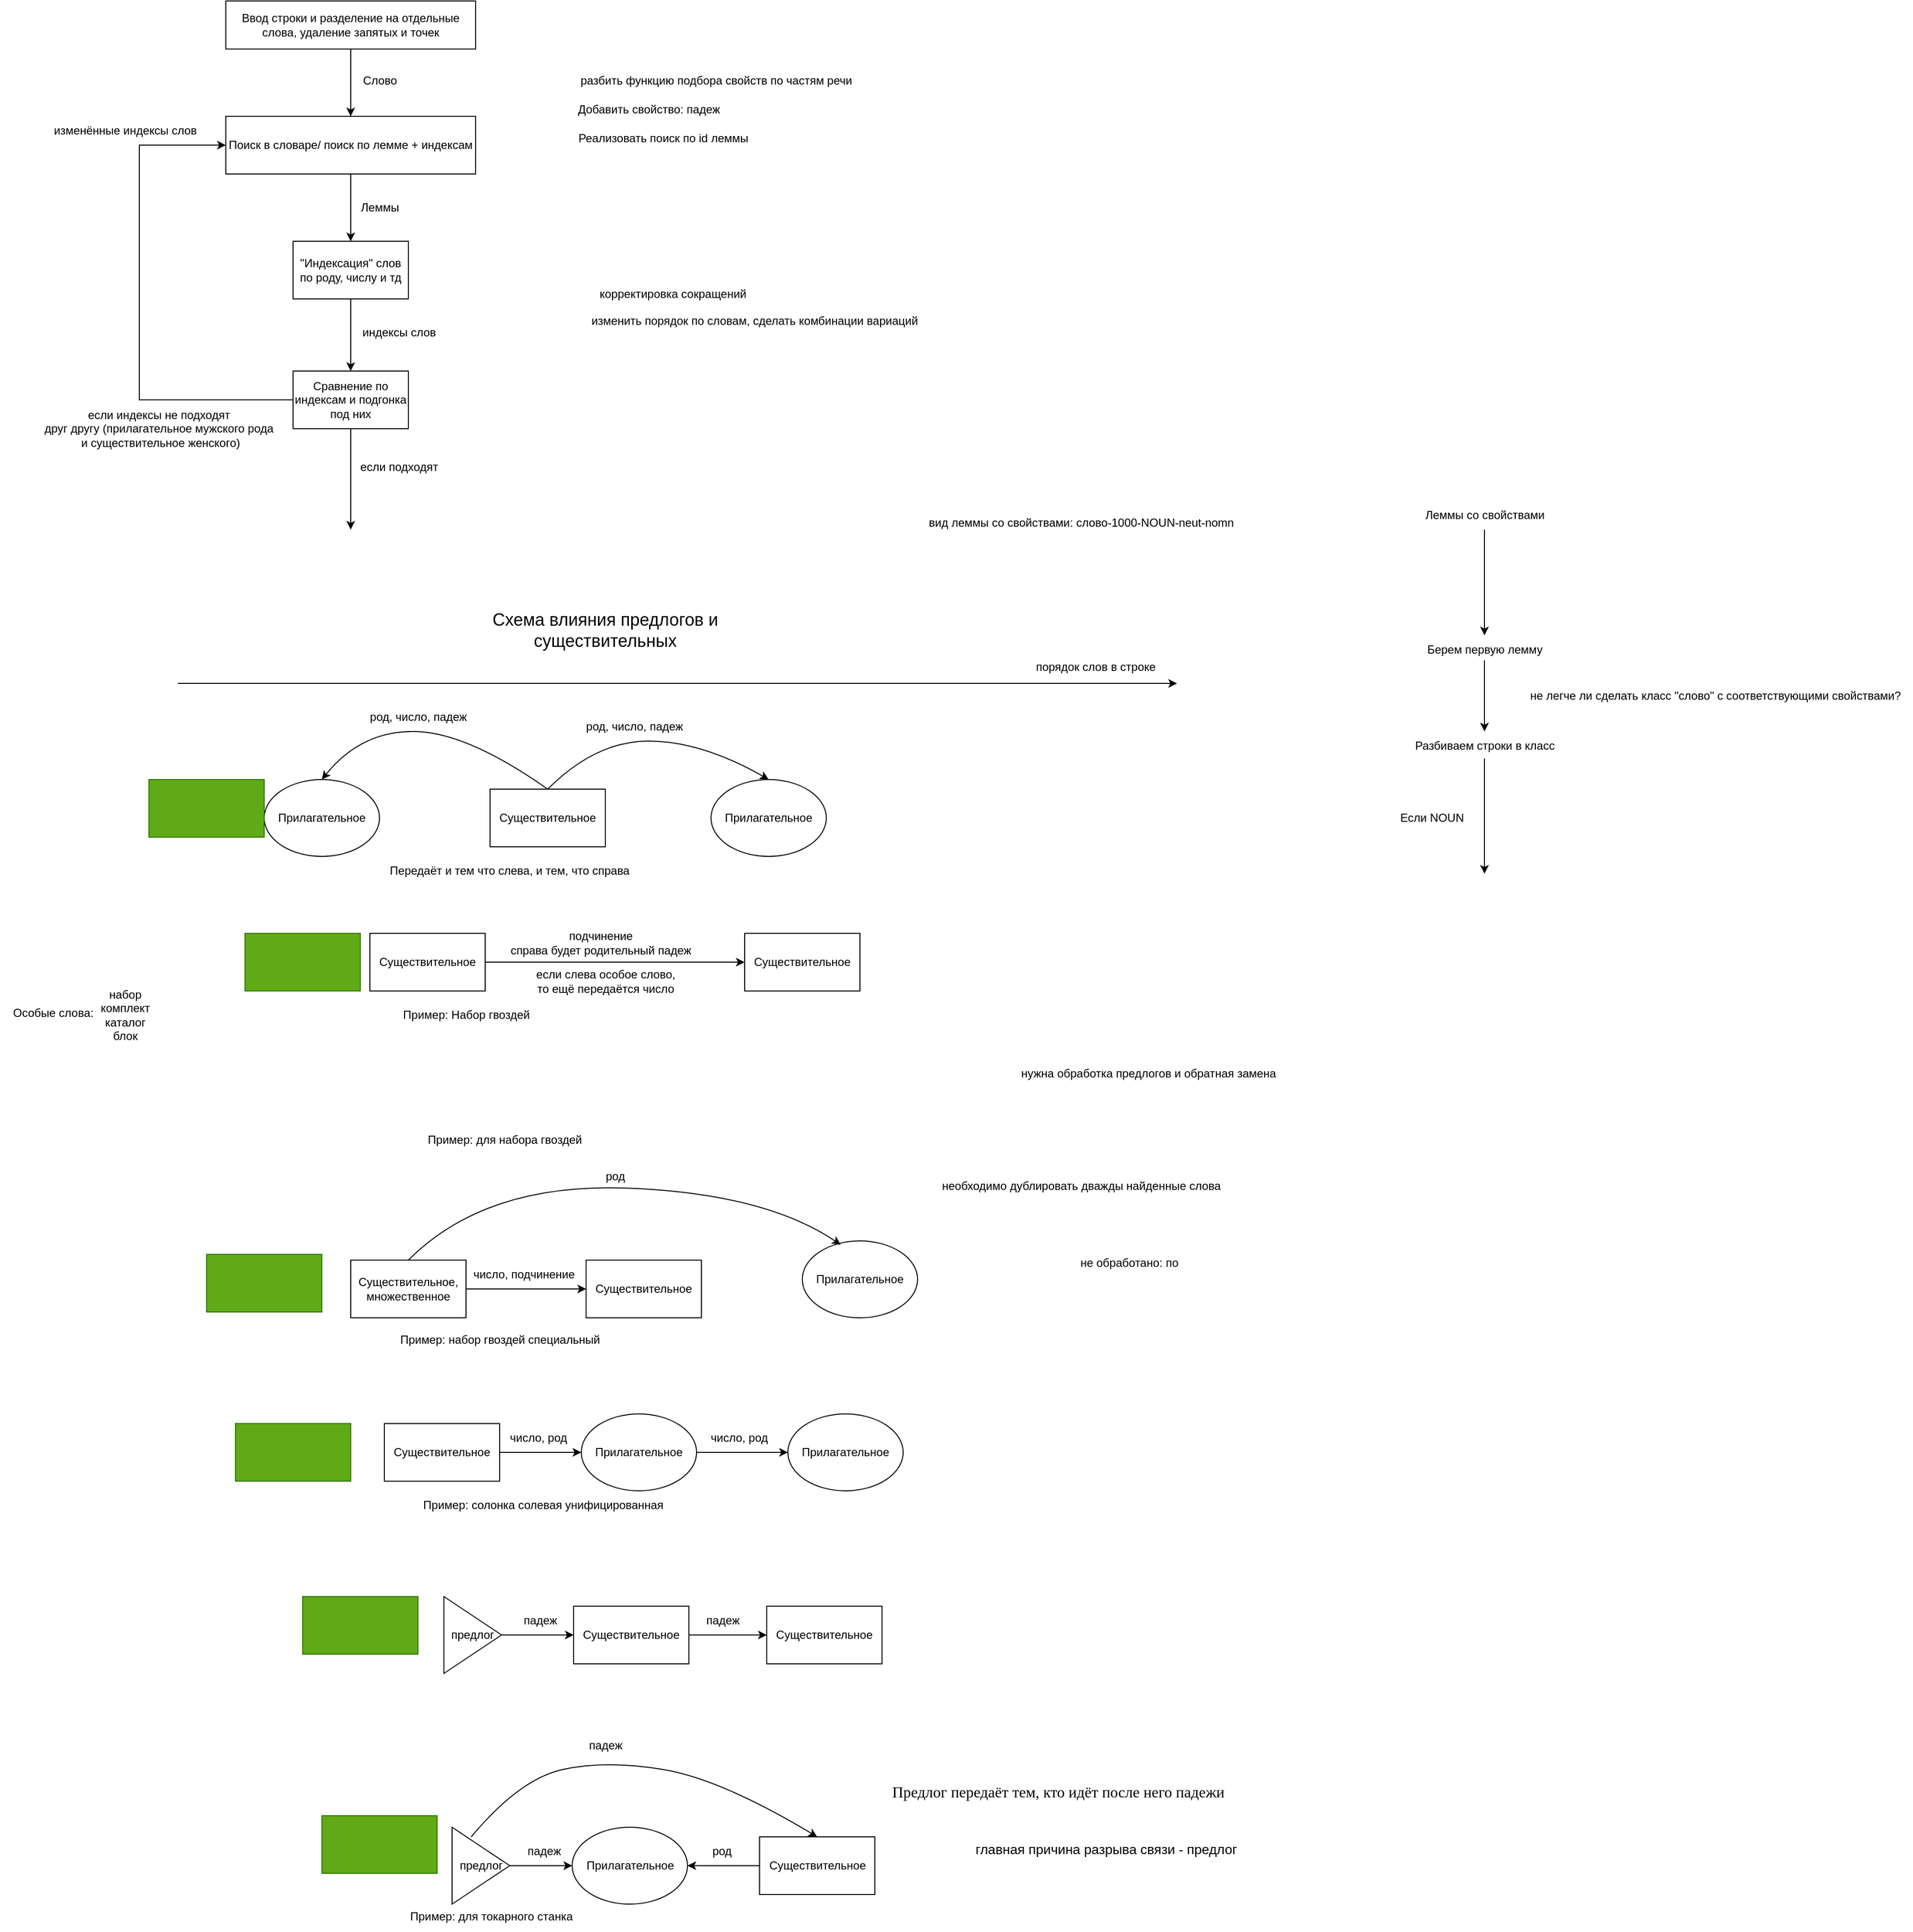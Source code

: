 <mxfile version="27.1.4">
  <diagram name="Страница — 1" id="jLnOedMRefn1-FSvZcaY">
    <mxGraphModel dx="1426" dy="785" grid="1" gridSize="10" guides="1" tooltips="1" connect="1" arrows="1" fold="1" page="1" pageScale="1" pageWidth="827" pageHeight="1169" math="0" shadow="0">
      <root>
        <mxCell id="0" />
        <mxCell id="1" parent="0" />
        <mxCell id="tPMKSkmJaqnPC8uWyhRr-2" style="edgeStyle=orthogonalEdgeStyle;rounded=0;orthogonalLoop=1;jettySize=auto;html=1;entryX=0.5;entryY=0;entryDx=0;entryDy=0;" parent="1" source="tPMKSkmJaqnPC8uWyhRr-1" target="tPMKSkmJaqnPC8uWyhRr-3" edge="1">
          <mxGeometry relative="1" as="geometry">
            <mxPoint x="370" y="310" as="targetPoint" />
          </mxGeometry>
        </mxCell>
        <mxCell id="tPMKSkmJaqnPC8uWyhRr-1" value="Ввод строки и разделение на отдельные слова, удаление запятых и точек" style="rounded=0;whiteSpace=wrap;html=1;" parent="1" vertex="1">
          <mxGeometry x="240" y="170" width="260" height="50" as="geometry" />
        </mxCell>
        <mxCell id="tPMKSkmJaqnPC8uWyhRr-5" style="edgeStyle=orthogonalEdgeStyle;rounded=0;orthogonalLoop=1;jettySize=auto;html=1;" parent="1" source="tPMKSkmJaqnPC8uWyhRr-3" target="tPMKSkmJaqnPC8uWyhRr-4" edge="1">
          <mxGeometry relative="1" as="geometry" />
        </mxCell>
        <mxCell id="tPMKSkmJaqnPC8uWyhRr-3" value="Поиск в словаре/ поиск по лемме + индексам" style="rounded=0;whiteSpace=wrap;html=1;" parent="1" vertex="1">
          <mxGeometry x="240" y="290" width="260" height="60" as="geometry" />
        </mxCell>
        <mxCell id="tPMKSkmJaqnPC8uWyhRr-9" style="edgeStyle=orthogonalEdgeStyle;rounded=0;orthogonalLoop=1;jettySize=auto;html=1;entryX=0.5;entryY=0;entryDx=0;entryDy=0;" parent="1" source="tPMKSkmJaqnPC8uWyhRr-4" target="tPMKSkmJaqnPC8uWyhRr-8" edge="1">
          <mxGeometry relative="1" as="geometry" />
        </mxCell>
        <mxCell id="tPMKSkmJaqnPC8uWyhRr-4" value="&quot;Индексация&quot; слов по роду, числу и тд" style="rounded=0;whiteSpace=wrap;html=1;" parent="1" vertex="1">
          <mxGeometry x="310" y="420" width="120" height="60" as="geometry" />
        </mxCell>
        <mxCell id="tPMKSkmJaqnPC8uWyhRr-6" value="Слово" style="text;html=1;align=center;verticalAlign=middle;resizable=0;points=[];autosize=1;strokeColor=none;fillColor=none;" parent="1" vertex="1">
          <mxGeometry x="370" y="238" width="60" height="30" as="geometry" />
        </mxCell>
        <mxCell id="tPMKSkmJaqnPC8uWyhRr-7" value="Леммы" style="text;html=1;align=center;verticalAlign=middle;resizable=0;points=[];autosize=1;strokeColor=none;fillColor=none;" parent="1" vertex="1">
          <mxGeometry x="370" y="370" width="60" height="30" as="geometry" />
        </mxCell>
        <mxCell id="tPMKSkmJaqnPC8uWyhRr-10" style="edgeStyle=orthogonalEdgeStyle;rounded=0;orthogonalLoop=1;jettySize=auto;html=1;entryX=0;entryY=0.5;entryDx=0;entryDy=0;" parent="1" source="tPMKSkmJaqnPC8uWyhRr-8" target="tPMKSkmJaqnPC8uWyhRr-3" edge="1">
          <mxGeometry relative="1" as="geometry">
            <Array as="points">
              <mxPoint x="150" y="585" />
              <mxPoint x="150" y="320" />
            </Array>
          </mxGeometry>
        </mxCell>
        <mxCell id="iwDVzfNXNj2g2RUYvlDA-2" style="edgeStyle=orthogonalEdgeStyle;rounded=0;orthogonalLoop=1;jettySize=auto;html=1;" parent="1" source="tPMKSkmJaqnPC8uWyhRr-8" edge="1">
          <mxGeometry relative="1" as="geometry">
            <mxPoint x="370" y="720" as="targetPoint" />
          </mxGeometry>
        </mxCell>
        <mxCell id="tPMKSkmJaqnPC8uWyhRr-8" value="Сравнение по индексам и подгонка под них" style="rounded=0;whiteSpace=wrap;html=1;" parent="1" vertex="1">
          <mxGeometry x="310" y="555" width="120" height="60" as="geometry" />
        </mxCell>
        <mxCell id="tPMKSkmJaqnPC8uWyhRr-11" value="индексы слов" style="text;html=1;align=center;verticalAlign=middle;resizable=0;points=[];autosize=1;strokeColor=none;fillColor=none;" parent="1" vertex="1">
          <mxGeometry x="370" y="500" width="100" height="30" as="geometry" />
        </mxCell>
        <mxCell id="tPMKSkmJaqnPC8uWyhRr-12" value="изменённые индексы слов" style="text;html=1;align=center;verticalAlign=middle;resizable=0;points=[];autosize=1;strokeColor=none;fillColor=none;" parent="1" vertex="1">
          <mxGeometry x="50" y="290" width="170" height="30" as="geometry" />
        </mxCell>
        <mxCell id="iwDVzfNXNj2g2RUYvlDA-1" value="если индексы не подходят &lt;br&gt;друг другу (прилагательное мужского рода&lt;br&gt;&amp;nbsp;и существительное женского)" style="text;html=1;align=center;verticalAlign=middle;resizable=0;points=[];autosize=1;strokeColor=none;fillColor=none;" parent="1" vertex="1">
          <mxGeometry x="40" y="585" width="260" height="60" as="geometry" />
        </mxCell>
        <mxCell id="iwDVzfNXNj2g2RUYvlDA-3" value="если подходят" style="text;html=1;align=center;verticalAlign=middle;resizable=0;points=[];autosize=1;strokeColor=none;fillColor=none;" parent="1" vertex="1">
          <mxGeometry x="370" y="640" width="100" height="30" as="geometry" />
        </mxCell>
        <mxCell id="yrZKxFpwJ9V6xFAHWGAz-1" value="изменить порядок по словам, сделать комбинации вариаций&lt;div&gt;&lt;br&gt;&lt;/div&gt;" style="text;html=1;align=center;verticalAlign=middle;resizable=0;points=[];autosize=1;strokeColor=none;fillColor=none;" parent="1" vertex="1">
          <mxGeometry x="610" y="490" width="360" height="40" as="geometry" />
        </mxCell>
        <mxCell id="yrZKxFpwJ9V6xFAHWGAz-3" value="разбить функцию подбора свойств по частям речи" style="text;html=1;align=center;verticalAlign=middle;resizable=0;points=[];autosize=1;strokeColor=none;fillColor=none;" parent="1" vertex="1">
          <mxGeometry x="595" y="238" width="310" height="30" as="geometry" />
        </mxCell>
        <mxCell id="Lr9Ap_2466yuW7MBvXfH-1" value="Реализовать поиск по id леммы" style="text;html=1;align=center;verticalAlign=middle;resizable=0;points=[];autosize=1;strokeColor=none;fillColor=none;" parent="1" vertex="1">
          <mxGeometry x="595" y="298" width="200" height="30" as="geometry" />
        </mxCell>
        <mxCell id="Lr9Ap_2466yuW7MBvXfH-2" value="Добавить свойство: падеж" style="text;html=1;align=center;verticalAlign=middle;resizable=0;points=[];autosize=1;strokeColor=none;fillColor=none;" parent="1" vertex="1">
          <mxGeometry x="595" y="268" width="170" height="30" as="geometry" />
        </mxCell>
        <mxCell id="Lr9Ap_2466yuW7MBvXfH-3" value="корректировка сокращений" style="text;html=1;align=center;verticalAlign=middle;resizable=0;points=[];autosize=1;strokeColor=none;fillColor=none;" parent="1" vertex="1">
          <mxGeometry x="615" y="460" width="180" height="30" as="geometry" />
        </mxCell>
        <mxCell id="Lr9Ap_2466yuW7MBvXfH-4" value="&lt;font style=&quot;font-size: 18px;&quot;&gt;Схема влияния предлогов и существительных&lt;/font&gt;" style="text;html=1;align=center;verticalAlign=middle;whiteSpace=wrap;rounded=0;" parent="1" vertex="1">
          <mxGeometry x="515" y="810" width="240" height="30" as="geometry" />
        </mxCell>
        <mxCell id="Lr9Ap_2466yuW7MBvXfH-5" value="Существительное" style="rounded=0;whiteSpace=wrap;html=1;" parent="1" vertex="1">
          <mxGeometry x="515" y="990" width="120" height="60" as="geometry" />
        </mxCell>
        <mxCell id="Lr9Ap_2466yuW7MBvXfH-7" value="Прилагательное" style="ellipse;whiteSpace=wrap;html=1;" parent="1" vertex="1">
          <mxGeometry x="745" y="980" width="120" height="80" as="geometry" />
        </mxCell>
        <mxCell id="Lr9Ap_2466yuW7MBvXfH-8" value="" style="curved=1;endArrow=classic;html=1;rounded=0;exitX=0.5;exitY=0;exitDx=0;exitDy=0;entryX=0.5;entryY=0;entryDx=0;entryDy=0;" parent="1" source="Lr9Ap_2466yuW7MBvXfH-5" target="Lr9Ap_2466yuW7MBvXfH-7" edge="1">
          <mxGeometry width="50" height="50" relative="1" as="geometry">
            <mxPoint x="645" y="980" as="sourcePoint" />
            <mxPoint x="695" y="930" as="targetPoint" />
            <Array as="points">
              <mxPoint x="625" y="940" />
              <mxPoint x="735" y="940" />
            </Array>
          </mxGeometry>
        </mxCell>
        <mxCell id="Lr9Ap_2466yuW7MBvXfH-9" value="род, число, падеж" style="text;html=1;align=center;verticalAlign=middle;resizable=0;points=[];autosize=1;strokeColor=none;fillColor=none;" parent="1" vertex="1">
          <mxGeometry x="605" y="910" width="120" height="30" as="geometry" />
        </mxCell>
        <mxCell id="Lr9Ap_2466yuW7MBvXfH-25" style="edgeStyle=orthogonalEdgeStyle;rounded=0;orthogonalLoop=1;jettySize=auto;html=1;entryX=1;entryY=0.5;entryDx=0;entryDy=0;" parent="1" source="Lr9Ap_2466yuW7MBvXfH-11" target="Lr9Ap_2466yuW7MBvXfH-15" edge="1">
          <mxGeometry relative="1" as="geometry" />
        </mxCell>
        <mxCell id="Lr9Ap_2466yuW7MBvXfH-11" value="Существительное" style="rounded=0;whiteSpace=wrap;html=1;" parent="1" vertex="1">
          <mxGeometry x="795.5" y="2080" width="120" height="60" as="geometry" />
        </mxCell>
        <mxCell id="Lr9Ap_2466yuW7MBvXfH-23" style="edgeStyle=orthogonalEdgeStyle;rounded=0;orthogonalLoop=1;jettySize=auto;html=1;entryX=0;entryY=0.5;entryDx=0;entryDy=0;" parent="1" source="Lr9Ap_2466yuW7MBvXfH-12" target="Lr9Ap_2466yuW7MBvXfH-15" edge="1">
          <mxGeometry relative="1" as="geometry" />
        </mxCell>
        <mxCell id="Lr9Ap_2466yuW7MBvXfH-12" value="предлог" style="triangle;whiteSpace=wrap;html=1;" parent="1" vertex="1">
          <mxGeometry x="475.5" y="2070" width="60" height="80" as="geometry" />
        </mxCell>
        <mxCell id="Lr9Ap_2466yuW7MBvXfH-15" value="Прилагательное" style="ellipse;whiteSpace=wrap;html=1;" parent="1" vertex="1">
          <mxGeometry x="600.5" y="2070" width="120" height="80" as="geometry" />
        </mxCell>
        <mxCell id="Lr9Ap_2466yuW7MBvXfH-16" value="" style="curved=1;endArrow=classic;html=1;rounded=0;exitX=0.333;exitY=0.125;exitDx=0;exitDy=0;exitPerimeter=0;entryX=0.5;entryY=0;entryDx=0;entryDy=0;" parent="1" source="Lr9Ap_2466yuW7MBvXfH-12" target="Lr9Ap_2466yuW7MBvXfH-11" edge="1">
          <mxGeometry width="50" height="50" relative="1" as="geometry">
            <mxPoint x="625.5" y="2000" as="sourcePoint" />
            <mxPoint x="675.5" y="1950" as="targetPoint" />
            <Array as="points">
              <mxPoint x="545.5" y="2020" />
              <mxPoint x="635.5" y="2000" />
              <mxPoint x="755.5" y="2020" />
            </Array>
          </mxGeometry>
        </mxCell>
        <mxCell id="Lr9Ap_2466yuW7MBvXfH-17" value="падеж" style="text;html=1;align=center;verticalAlign=middle;resizable=0;points=[];autosize=1;strokeColor=none;fillColor=none;" parent="1" vertex="1">
          <mxGeometry x="605" y="1970" width="60" height="30" as="geometry" />
        </mxCell>
        <mxCell id="Lr9Ap_2466yuW7MBvXfH-19" value="" style="endArrow=classic;html=1;rounded=0;" parent="1" edge="1">
          <mxGeometry width="50" height="50" relative="1" as="geometry">
            <mxPoint x="190" y="880" as="sourcePoint" />
            <mxPoint x="1230" y="880" as="targetPoint" />
          </mxGeometry>
        </mxCell>
        <mxCell id="Lr9Ap_2466yuW7MBvXfH-20" value="порядок слов в строке" style="text;html=1;align=center;verticalAlign=middle;resizable=0;points=[];autosize=1;strokeColor=none;fillColor=none;" parent="1" vertex="1">
          <mxGeometry x="1070" y="848" width="150" height="30" as="geometry" />
        </mxCell>
        <mxCell id="Lr9Ap_2466yuW7MBvXfH-24" value="падеж" style="text;html=1;align=center;verticalAlign=middle;resizable=0;points=[];autosize=1;strokeColor=none;fillColor=none;" parent="1" vertex="1">
          <mxGeometry x="540.5" y="2080" width="60" height="30" as="geometry" />
        </mxCell>
        <mxCell id="Lr9Ap_2466yuW7MBvXfH-26" value="род" style="text;html=1;align=center;verticalAlign=middle;resizable=0;points=[];autosize=1;strokeColor=none;fillColor=none;" parent="1" vertex="1">
          <mxGeometry x="735.5" y="2080" width="40" height="30" as="geometry" />
        </mxCell>
        <mxCell id="Lr9Ap_2466yuW7MBvXfH-27" value="набор&lt;br&gt;комплект&lt;br&gt;каталог&lt;br&gt;блок" style="text;html=1;align=center;verticalAlign=middle;resizable=0;points=[];autosize=1;strokeColor=none;fillColor=none;" parent="1" vertex="1">
          <mxGeometry x="100" y="1190" width="70" height="70" as="geometry" />
        </mxCell>
        <mxCell id="Lr9Ap_2466yuW7MBvXfH-29" value="Прилагательное" style="ellipse;whiteSpace=wrap;html=1;" parent="1" vertex="1">
          <mxGeometry x="280" y="980" width="120" height="80" as="geometry" />
        </mxCell>
        <mxCell id="Lr9Ap_2466yuW7MBvXfH-30" value="" style="curved=1;endArrow=classic;html=1;rounded=0;exitX=0.5;exitY=0;exitDx=0;exitDy=0;entryX=0.5;entryY=0;entryDx=0;entryDy=0;" parent="1" source="Lr9Ap_2466yuW7MBvXfH-5" target="Lr9Ap_2466yuW7MBvXfH-29" edge="1">
          <mxGeometry width="50" height="50" relative="1" as="geometry">
            <mxPoint x="560" y="970" as="sourcePoint" />
            <mxPoint x="330" y="980" as="targetPoint" />
            <Array as="points">
              <mxPoint x="490" y="930" />
              <mxPoint x="380" y="930" />
            </Array>
          </mxGeometry>
        </mxCell>
        <mxCell id="Lr9Ap_2466yuW7MBvXfH-32" value="род, число, падеж" style="text;html=1;align=center;verticalAlign=middle;resizable=0;points=[];autosize=1;strokeColor=none;fillColor=none;" parent="1" vertex="1">
          <mxGeometry x="380" y="900" width="120" height="30" as="geometry" />
        </mxCell>
        <mxCell id="Lr9Ap_2466yuW7MBvXfH-33" value="Существительное" style="rounded=0;whiteSpace=wrap;html=1;" parent="1" vertex="1">
          <mxGeometry x="780" y="1140" width="120" height="60" as="geometry" />
        </mxCell>
        <mxCell id="Lr9Ap_2466yuW7MBvXfH-35" style="edgeStyle=orthogonalEdgeStyle;rounded=0;orthogonalLoop=1;jettySize=auto;html=1;entryX=0;entryY=0.5;entryDx=0;entryDy=0;" parent="1" source="Lr9Ap_2466yuW7MBvXfH-34" target="Lr9Ap_2466yuW7MBvXfH-33" edge="1">
          <mxGeometry relative="1" as="geometry" />
        </mxCell>
        <mxCell id="Lr9Ap_2466yuW7MBvXfH-34" value="Существительное" style="rounded=0;whiteSpace=wrap;html=1;" parent="1" vertex="1">
          <mxGeometry x="390" y="1140" width="120" height="60" as="geometry" />
        </mxCell>
        <mxCell id="Lr9Ap_2466yuW7MBvXfH-36" value="подчинение&lt;br&gt;справа будет родительный падеж" style="text;html=1;align=center;verticalAlign=middle;resizable=0;points=[];autosize=1;strokeColor=none;fillColor=none;" parent="1" vertex="1">
          <mxGeometry x="525" y="1130" width="210" height="40" as="geometry" />
        </mxCell>
        <mxCell id="Lr9Ap_2466yuW7MBvXfH-37" value="если слева особое слово, &lt;br&gt;то ещё передаётся число" style="text;html=1;align=center;verticalAlign=middle;resizable=0;points=[];autosize=1;strokeColor=none;fillColor=none;" parent="1" vertex="1">
          <mxGeometry x="550" y="1170" width="170" height="40" as="geometry" />
        </mxCell>
        <mxCell id="Lr9Ap_2466yuW7MBvXfH-38" value="Особые слова:" style="text;html=1;align=center;verticalAlign=middle;resizable=0;points=[];autosize=1;strokeColor=none;fillColor=none;" parent="1" vertex="1">
          <mxGeometry x="5" y="1208" width="110" height="30" as="geometry" />
        </mxCell>
        <mxCell id="Lr9Ap_2466yuW7MBvXfH-44" style="edgeStyle=orthogonalEdgeStyle;rounded=0;orthogonalLoop=1;jettySize=auto;html=1;entryX=0;entryY=0.5;entryDx=0;entryDy=0;" parent="1" source="Lr9Ap_2466yuW7MBvXfH-39" target="Lr9Ap_2466yuW7MBvXfH-41" edge="1">
          <mxGeometry relative="1" as="geometry" />
        </mxCell>
        <mxCell id="Lr9Ap_2466yuW7MBvXfH-39" value="предлог" style="triangle;whiteSpace=wrap;html=1;" parent="1" vertex="1">
          <mxGeometry x="467" y="1830" width="60" height="80" as="geometry" />
        </mxCell>
        <mxCell id="Lr9Ap_2466yuW7MBvXfH-40" value="Существительное" style="rounded=0;whiteSpace=wrap;html=1;" parent="1" vertex="1">
          <mxGeometry x="803" y="1840" width="120" height="60" as="geometry" />
        </mxCell>
        <mxCell id="Lr9Ap_2466yuW7MBvXfH-46" style="edgeStyle=orthogonalEdgeStyle;rounded=0;orthogonalLoop=1;jettySize=auto;html=1;entryX=0;entryY=0.5;entryDx=0;entryDy=0;" parent="1" source="Lr9Ap_2466yuW7MBvXfH-41" target="Lr9Ap_2466yuW7MBvXfH-40" edge="1">
          <mxGeometry relative="1" as="geometry" />
        </mxCell>
        <mxCell id="Lr9Ap_2466yuW7MBvXfH-41" value="Существительное" style="rounded=0;whiteSpace=wrap;html=1;" parent="1" vertex="1">
          <mxGeometry x="602" y="1840" width="120" height="60" as="geometry" />
        </mxCell>
        <mxCell id="Lr9Ap_2466yuW7MBvXfH-45" value="падеж" style="text;html=1;align=center;verticalAlign=middle;resizable=0;points=[];autosize=1;strokeColor=none;fillColor=none;" parent="1" vertex="1">
          <mxGeometry x="537" y="1840" width="60" height="30" as="geometry" />
        </mxCell>
        <mxCell id="Lr9Ap_2466yuW7MBvXfH-47" value="падеж" style="text;html=1;align=center;verticalAlign=middle;resizable=0;points=[];autosize=1;strokeColor=none;fillColor=none;" parent="1" vertex="1">
          <mxGeometry x="727" y="1840" width="60" height="30" as="geometry" />
        </mxCell>
        <mxCell id="Lr9Ap_2466yuW7MBvXfH-52" style="edgeStyle=orthogonalEdgeStyle;rounded=0;orthogonalLoop=1;jettySize=auto;html=1;entryX=0;entryY=0.5;entryDx=0;entryDy=0;" parent="1" source="Lr9Ap_2466yuW7MBvXfH-48" target="Lr9Ap_2466yuW7MBvXfH-50" edge="1">
          <mxGeometry relative="1" as="geometry" />
        </mxCell>
        <mxCell id="Lr9Ap_2466yuW7MBvXfH-48" value="Существительное, множественное" style="rounded=0;whiteSpace=wrap;html=1;" parent="1" vertex="1">
          <mxGeometry x="370" y="1480" width="120" height="60" as="geometry" />
        </mxCell>
        <mxCell id="Lr9Ap_2466yuW7MBvXfH-50" value="Существительное" style="rounded=0;whiteSpace=wrap;html=1;" parent="1" vertex="1">
          <mxGeometry x="615" y="1480" width="120" height="60" as="geometry" />
        </mxCell>
        <mxCell id="Lr9Ap_2466yuW7MBvXfH-51" value="Прилагательное" style="ellipse;whiteSpace=wrap;html=1;" parent="1" vertex="1">
          <mxGeometry x="840" y="1460" width="120" height="80" as="geometry" />
        </mxCell>
        <mxCell id="Lr9Ap_2466yuW7MBvXfH-53" value="число, подчинение" style="text;html=1;align=center;verticalAlign=middle;resizable=0;points=[];autosize=1;strokeColor=none;fillColor=none;" parent="1" vertex="1">
          <mxGeometry x="485" y="1480" width="130" height="30" as="geometry" />
        </mxCell>
        <mxCell id="Lr9Ap_2466yuW7MBvXfH-54" value="" style="curved=1;endArrow=classic;html=1;rounded=0;exitX=0.5;exitY=0;exitDx=0;exitDy=0;entryX=0.333;entryY=0.05;entryDx=0;entryDy=0;entryPerimeter=0;" parent="1" source="Lr9Ap_2466yuW7MBvXfH-48" target="Lr9Ap_2466yuW7MBvXfH-51" edge="1">
          <mxGeometry width="50" height="50" relative="1" as="geometry">
            <mxPoint x="650" y="1450" as="sourcePoint" />
            <mxPoint x="700" y="1400" as="targetPoint" />
            <Array as="points">
              <mxPoint x="510" y="1400" />
              <mxPoint x="800" y="1410" />
            </Array>
          </mxGeometry>
        </mxCell>
        <mxCell id="Lr9Ap_2466yuW7MBvXfH-55" value="род" style="text;html=1;align=center;verticalAlign=middle;resizable=0;points=[];autosize=1;strokeColor=none;fillColor=none;" parent="1" vertex="1">
          <mxGeometry x="625" y="1378" width="40" height="30" as="geometry" />
        </mxCell>
        <mxCell id="Lr9Ap_2466yuW7MBvXfH-60" style="edgeStyle=orthogonalEdgeStyle;rounded=0;orthogonalLoop=1;jettySize=auto;html=1;entryX=0;entryY=0.5;entryDx=0;entryDy=0;" parent="1" source="Lr9Ap_2466yuW7MBvXfH-57" target="Lr9Ap_2466yuW7MBvXfH-58" edge="1">
          <mxGeometry relative="1" as="geometry" />
        </mxCell>
        <mxCell id="Lr9Ap_2466yuW7MBvXfH-57" value="Существительное" style="rounded=0;whiteSpace=wrap;html=1;" parent="1" vertex="1">
          <mxGeometry x="405" y="1650" width="120" height="60" as="geometry" />
        </mxCell>
        <mxCell id="Lr9Ap_2466yuW7MBvXfH-62" style="edgeStyle=orthogonalEdgeStyle;rounded=0;orthogonalLoop=1;jettySize=auto;html=1;entryX=0;entryY=0.5;entryDx=0;entryDy=0;" parent="1" source="Lr9Ap_2466yuW7MBvXfH-58" target="Lr9Ap_2466yuW7MBvXfH-59" edge="1">
          <mxGeometry relative="1" as="geometry" />
        </mxCell>
        <mxCell id="Lr9Ap_2466yuW7MBvXfH-58" value="Прилагательное" style="ellipse;whiteSpace=wrap;html=1;" parent="1" vertex="1">
          <mxGeometry x="610" y="1640" width="120" height="80" as="geometry" />
        </mxCell>
        <mxCell id="Lr9Ap_2466yuW7MBvXfH-59" value="Прилагательное" style="ellipse;whiteSpace=wrap;html=1;" parent="1" vertex="1">
          <mxGeometry x="825" y="1640" width="120" height="80" as="geometry" />
        </mxCell>
        <mxCell id="Lr9Ap_2466yuW7MBvXfH-61" value="число, род" style="text;html=1;align=center;verticalAlign=middle;resizable=0;points=[];autosize=1;strokeColor=none;fillColor=none;" parent="1" vertex="1">
          <mxGeometry x="525" y="1650" width="80" height="30" as="geometry" />
        </mxCell>
        <mxCell id="Lr9Ap_2466yuW7MBvXfH-63" value="число, род" style="text;html=1;align=center;verticalAlign=middle;resizable=0;points=[];autosize=1;strokeColor=none;fillColor=none;" parent="1" vertex="1">
          <mxGeometry x="734" y="1650" width="80" height="30" as="geometry" />
        </mxCell>
        <mxCell id="Lr9Ap_2466yuW7MBvXfH-64" value="&lt;font size=&quot;3&quot; face=&quot;Times New Roman&quot;&gt;Предлог передаёт тем, кто идёт после него падежи&lt;/font&gt;" style="text;html=1;align=center;verticalAlign=middle;resizable=0;points=[];autosize=1;strokeColor=none;fillColor=none;" parent="1" vertex="1">
          <mxGeometry x="920.5" y="2018" width="370" height="30" as="geometry" />
        </mxCell>
        <mxCell id="Lr9Ap_2466yuW7MBvXfH-65" value="Пример: для токарного станка" style="text;html=1;align=center;verticalAlign=middle;resizable=0;points=[];autosize=1;strokeColor=none;fillColor=none;" parent="1" vertex="1">
          <mxGeometry x="420.5" y="2148" width="190" height="30" as="geometry" />
        </mxCell>
        <mxCell id="Lr9Ap_2466yuW7MBvXfH-66" value="Пример: Набор гвоздей" style="text;html=1;align=center;verticalAlign=middle;resizable=0;points=[];autosize=1;strokeColor=none;fillColor=none;" parent="1" vertex="1">
          <mxGeometry x="410" y="1210" width="160" height="30" as="geometry" />
        </mxCell>
        <mxCell id="Lr9Ap_2466yuW7MBvXfH-67" value="Пример: для набора гвоздей" style="text;html=1;align=center;verticalAlign=middle;resizable=0;points=[];autosize=1;strokeColor=none;fillColor=none;" parent="1" vertex="1">
          <mxGeometry x="440" y="1340" width="180" height="30" as="geometry" />
        </mxCell>
        <mxCell id="Lr9Ap_2466yuW7MBvXfH-68" value="Пример: набор гвоздей специальный" style="text;html=1;align=center;verticalAlign=middle;resizable=0;points=[];autosize=1;strokeColor=none;fillColor=none;" parent="1" vertex="1">
          <mxGeometry x="410" y="1548" width="230" height="30" as="geometry" />
        </mxCell>
        <mxCell id="Lr9Ap_2466yuW7MBvXfH-69" value="Пример: солонка солевая унифицированная" style="text;html=1;align=center;verticalAlign=middle;resizable=0;points=[];autosize=1;strokeColor=none;fillColor=none;" parent="1" vertex="1">
          <mxGeometry x="435" y="1720" width="270" height="30" as="geometry" />
        </mxCell>
        <mxCell id="Lr9Ap_2466yuW7MBvXfH-70" value="Передаёт и тем что слева, и тем, что справа" style="text;html=1;align=center;verticalAlign=middle;resizable=0;points=[];autosize=1;strokeColor=none;fillColor=none;" parent="1" vertex="1">
          <mxGeometry x="400" y="1060" width="270" height="30" as="geometry" />
        </mxCell>
        <mxCell id="Lr9Ap_2466yuW7MBvXfH-71" value="&lt;font style=&quot;font-size: 14px;&quot;&gt;главная причина разрыва связи - предлог&lt;/font&gt;" style="text;html=1;align=center;verticalAlign=middle;resizable=0;points=[];autosize=1;strokeColor=none;fillColor=none;" parent="1" vertex="1">
          <mxGeometry x="1005.5" y="2078" width="300" height="30" as="geometry" />
        </mxCell>
        <mxCell id="Lr9Ap_2466yuW7MBvXfH-73" value="" style="endArrow=classic;html=1;rounded=0;" parent="1" edge="1">
          <mxGeometry width="50" height="50" relative="1" as="geometry">
            <mxPoint x="1550" y="720" as="sourcePoint" />
            <mxPoint x="1550" y="830" as="targetPoint" />
          </mxGeometry>
        </mxCell>
        <mxCell id="Lr9Ap_2466yuW7MBvXfH-74" value="Леммы со свойствами" style="text;html=1;align=center;verticalAlign=middle;resizable=0;points=[];autosize=1;strokeColor=none;fillColor=none;" parent="1" vertex="1">
          <mxGeometry x="1475" y="690" width="150" height="30" as="geometry" />
        </mxCell>
        <mxCell id="Lr9Ap_2466yuW7MBvXfH-75" value="Берем первую лемму" style="text;html=1;align=center;verticalAlign=middle;resizable=0;points=[];autosize=1;strokeColor=none;fillColor=none;" parent="1" vertex="1">
          <mxGeometry x="1480" y="830" width="140" height="30" as="geometry" />
        </mxCell>
        <mxCell id="Lr9Ap_2466yuW7MBvXfH-76" value="" style="endArrow=classic;html=1;rounded=0;exitX=0.5;exitY=0.867;exitDx=0;exitDy=0;exitPerimeter=0;" parent="1" source="Lr9Ap_2466yuW7MBvXfH-75" edge="1">
          <mxGeometry width="50" height="50" relative="1" as="geometry">
            <mxPoint x="1549.5" y="870" as="sourcePoint" />
            <mxPoint x="1550" y="930" as="targetPoint" />
          </mxGeometry>
        </mxCell>
        <mxCell id="Lr9Ap_2466yuW7MBvXfH-77" value="Разбиваем строки в класс" style="text;html=1;align=center;verticalAlign=middle;resizable=0;points=[];autosize=1;strokeColor=none;fillColor=none;" parent="1" vertex="1">
          <mxGeometry x="1465" y="930" width="170" height="30" as="geometry" />
        </mxCell>
        <mxCell id="Lr9Ap_2466yuW7MBvXfH-78" value="вид леммы со свойствами: слово-1000-NOUN-neut-nomn" style="text;html=1;align=center;verticalAlign=middle;resizable=0;points=[];autosize=1;strokeColor=none;fillColor=none;" parent="1" vertex="1">
          <mxGeometry x="960" y="698" width="340" height="30" as="geometry" />
        </mxCell>
        <mxCell id="Lr9Ap_2466yuW7MBvXfH-87" value="" style="endArrow=classic;html=1;rounded=0;" parent="1" edge="1">
          <mxGeometry width="50" height="50" relative="1" as="geometry">
            <mxPoint x="1550" y="958" as="sourcePoint" />
            <mxPoint x="1550" y="1078" as="targetPoint" />
          </mxGeometry>
        </mxCell>
        <mxCell id="Lr9Ap_2466yuW7MBvXfH-88" value="Если NOUN" style="text;html=1;align=center;verticalAlign=middle;resizable=0;points=[];autosize=1;strokeColor=none;fillColor=none;" parent="1" vertex="1">
          <mxGeometry x="1450" y="1005" width="90" height="30" as="geometry" />
        </mxCell>
        <mxCell id="Lr9Ap_2466yuW7MBvXfH-90" value="не легче ли сделать класс &quot;слово&quot; с соответствующими свойствами?" style="text;html=1;align=center;verticalAlign=middle;resizable=0;points=[];autosize=1;strokeColor=none;fillColor=none;" parent="1" vertex="1">
          <mxGeometry x="1585" y="878" width="410" height="30" as="geometry" />
        </mxCell>
        <mxCell id="Lr9Ap_2466yuW7MBvXfH-91" value="" style="rounded=0;whiteSpace=wrap;html=1;fillColor=#60a917;fontColor=#ffffff;strokeColor=#2D7600;" parent="1" vertex="1">
          <mxGeometry x="260" y="1140" width="120" height="60" as="geometry" />
        </mxCell>
        <mxCell id="Lr9Ap_2466yuW7MBvXfH-93" value="" style="rounded=0;whiteSpace=wrap;html=1;fillColor=#60a917;fontColor=#ffffff;strokeColor=#2D7600;" parent="1" vertex="1">
          <mxGeometry x="160" y="980" width="120" height="60" as="geometry" />
        </mxCell>
        <mxCell id="Lr9Ap_2466yuW7MBvXfH-94" value="" style="rounded=0;whiteSpace=wrap;html=1;fillColor=#60a917;fontColor=#ffffff;strokeColor=#2D7600;" parent="1" vertex="1">
          <mxGeometry x="220" y="1474" width="120" height="60" as="geometry" />
        </mxCell>
        <mxCell id="Lr9Ap_2466yuW7MBvXfH-95" value="" style="rounded=0;whiteSpace=wrap;html=1;fillColor=#60a917;fontColor=#ffffff;strokeColor=#2D7600;" parent="1" vertex="1">
          <mxGeometry x="250" y="1650" width="120" height="60" as="geometry" />
        </mxCell>
        <mxCell id="HKM8ayVnOuOVuAm7rzK--1" value="нужна обработка предлогов и обратная замена&lt;div&gt;&lt;br&gt;&lt;/div&gt;" style="text;html=1;align=center;verticalAlign=middle;resizable=0;points=[];autosize=1;strokeColor=none;fillColor=none;" vertex="1" parent="1">
          <mxGeometry x="1055" y="1273" width="290" height="40" as="geometry" />
        </mxCell>
        <mxCell id="HKM8ayVnOuOVuAm7rzK--2" value="необходимо дублировать дважды найденные слова" style="text;html=1;align=center;verticalAlign=middle;resizable=0;points=[];autosize=1;strokeColor=none;fillColor=none;" vertex="1" parent="1">
          <mxGeometry x="975" y="1388" width="310" height="30" as="geometry" />
        </mxCell>
        <mxCell id="HKM8ayVnOuOVuAm7rzK--3" value="" style="rounded=0;whiteSpace=wrap;html=1;fillColor=#60a917;fontColor=#ffffff;strokeColor=#2D7600;" vertex="1" parent="1">
          <mxGeometry x="320" y="1830" width="120" height="60" as="geometry" />
        </mxCell>
        <mxCell id="HKM8ayVnOuOVuAm7rzK--4" value="" style="rounded=0;whiteSpace=wrap;html=1;fillColor=#60a917;fontColor=#ffffff;strokeColor=#2D7600;" vertex="1" parent="1">
          <mxGeometry x="340" y="2058" width="120" height="60" as="geometry" />
        </mxCell>
        <mxCell id="HKM8ayVnOuOVuAm7rzK--6" value="не обработано: по" style="text;html=1;align=center;verticalAlign=middle;resizable=0;points=[];autosize=1;strokeColor=none;fillColor=none;" vertex="1" parent="1">
          <mxGeometry x="1115" y="1468" width="130" height="30" as="geometry" />
        </mxCell>
      </root>
    </mxGraphModel>
  </diagram>
</mxfile>
